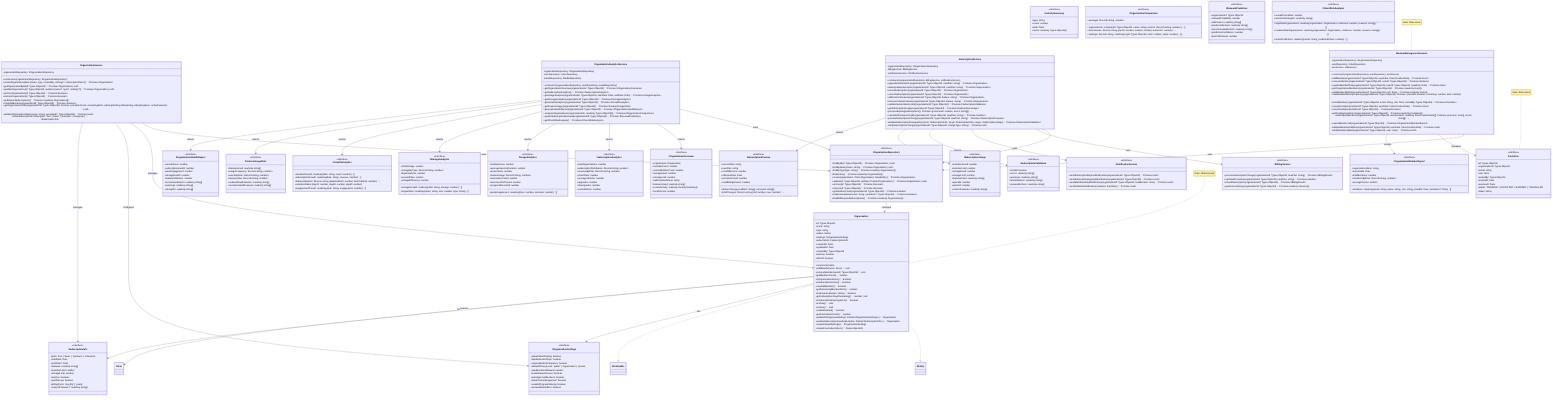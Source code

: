 classDiagram
    %% ===== ORGANIZATION ENTITY =====
    class Organization {
        +id: Types.ObjectId
        +name: string
        +type: string
        +status: Status
        +settings: IOrganizationSettings
        +subscription: ISubscriptionInfo
        +createdAt: Date
        +updatedAt: Date
        +createdBy: Types.ObjectId
        +isActive: boolean
        +isDraft: boolean
        +constructor(data)
        +addMember(user: IUser): void
        +removeMember(userId: Types.ObjectId): void
        +getMemberCount(): number
        +isOrganizationActive(): boolean
        +isSubscriptionActive(): boolean
        +canAddMember(): boolean
        +getRemainingMemberSlots(): number
        +hasFeature(feature: string): boolean
        +getSubscriptionDaysRemaining(): number | null
        +isSubscriptionExpiringSoon(): boolean
        +archive(): void
        +restore(): void
        +canBeDeleted(): boolean
        +getAssociationCount(): number
        +updateSettings(newSettings: Partial~IOrganizationSettings~): Organization
        +updateSubscription(newSubscription: Partial~ISubscriptionInfo~): Organization
        +createDefaultSettings(): IOrganizationSettings
        +createFreeSubscription(): ISubscriptionInfo
    }

    %% ===== ORGANIZATION SETTINGS =====
    class IOrganizationSettings {
        <<interface>>
        +allowPublicSharing: boolean
        +dataRetentionDays: number
        +requireMedicalClearance: boolean
        +defaultPrivacyLevel: 'public' | 'organization' | 'private'
        +maxMembersAllowed: number
        +enableGuestAccess: boolean
        +autoApproveMembers: boolean
        +allowTrainerAssignment: boolean
        +enableProgressSharing: boolean
        +workoutReminders: boolean
    }

    %% ===== SUBSCRIPTION INFO =====
    class ISubscriptionInfo {
        <<interface>>
        +plan: 'free' | 'basic' | 'premium' | 'enterprise'
        +startDate: Date
        +endDate?: Date
        +features: readonly string[]
        +memberLimit: number
        +storageLimit: number
        +isActive: boolean
        +autoRenew: boolean
        +billingCycle: 'monthly' | 'yearly'
        +customFeatures?: readonly string[]
    }

    %% ===== ORGANIZATION SERVICE =====
    class OrganizationService {
        -organizationRepository: IOrganizationRepository
        +constructor(organizationRepository: IOrganizationRepository)
        +createOrganization(data: (name, type, createdBy, settings?, subscriptionPlan?)): Promise~Organization~
        +getOrganizationById(id: Types.ObjectId): Promise~Organization | null~
        +updateOrganization(id: Types.ObjectId, updates: (name?, type?, settings?)): Promise~Organization | null~
        +archiveOrganization(id: Types.ObjectId): Promise~boolean~
        +restoreOrganization(id: Types.ObjectId): Promise~boolean~
        +getExpiredSubscriptions(): Promise~readonly Organization[]~
        +canAddMember(organizationId: Types.ObjectId): Promise~boolean~
        +getOrganizationStats(organizationId: Types.ObjectId): Promise~(memberCount, remainingSlots, subscriptionDaysRemaining, isExpiringSoon, activeFeatures) | null~
        -validateOrganizationName(name: string, excludeId?: Types.ObjectId): Promise~void~
        -createSubscriptionForPlan(plan: 'free' | 'basic' | 'premium' | 'enterprise'): ISubscriptionInfo
    }

    %% ===== REPOSITORY INTERFACE =====
    class IOrganizationRepository {
        <<interface>>
        +findById(id: Types.ObjectId): Promise~Organization | null~
        +findByName(name: string): Promise~Organization | null~
        +findByType(type: string): Promise~readonly Organization[]~
        +findActive(): Promise~readonly Organization[]~
        +create(organization: Omit~Organization, NewEntity~): Promise~Organization~
        +update(id: Types.ObjectId, updates: Partial~Organization~): Promise~Organization | null~
        +archive(id: Types.ObjectId): Promise~boolean~
        +restore(id: Types.ObjectId): Promise~boolean~
        +getMemberCount(organizationId: Types.ObjectId): Promise~number~
        +isNameAvailable(name: string, excludeId?: Types.ObjectId): Promise~boolean~
        +findWithExpiredSubscriptions(): Promise~readonly Organization[]~
    }

    %% ===== ORGANIZATION ANALYTICS =====
    class OrganizationAnalyticsService {
        -organizationRepository: IOrganizationRepository
        -userRepository: IUserRepository
        -mediaRepository: IMediaRepository
        +constructor(organizationRepository, userRepository, mediaRepository)
        +getOrganizationOverview(organizationId: Types.ObjectId): Promise~IOrganizationOverview~
        +getSubscriptionAnalytics(): Promise~ISubscriptionAnalytics~
        +getUsageAnalytics(organizationId: Types.ObjectId, startDate: Date, endDate: Date): Promise~IUsageAnalytics~
        +getStorageAnalytics(organizationId: Types.ObjectId): Promise~IStorageAnalytics~
        +getGrowthAnalytics(organizationId: Types.ObjectId): Promise~IGrowthAnalytics~
        +getFeatureUsage(organizationId: Types.ObjectId): Promise~IFeatureUsageStats~
        +generateHealthReport(organizationId: Types.ObjectId): Promise~IOrganizationHealthReport~
        +compareOrganizations(organizationIds: readonly Types.ObjectId[]): Promise~IOrganizationComparison~
        +predictSubscriptionRenewal(organizationId: Types.ObjectId): Promise~IRenewalPrediction~
        +getChurnRiskAnalysis(): Promise~IChurnRiskAnalysis~
    }

    %% ===== SUBSCRIPTION MANAGEMENT =====
    class SubscriptionService {
        -organizationRepository: IOrganizationRepository
        -billingService: IBillingService
        -notificationService: INotificationService
        +constructor(organizationRepository, billingService, notificationService)
        +upgradeSubscription(organizationId: Types.ObjectId, newPlan: string): Promise~Organization~
        +downgradeSubscription(organizationId: Types.ObjectId, newPlan: string): Promise~Organization~
        +renewSubscription(organizationId: Types.ObjectId): Promise~Organization~
        +cancelSubscription(organizationId: Types.ObjectId): Promise~Organization~
        +addCustomFeature(organizationId: Types.ObjectId, feature: string): Promise~Organization~
        +removeCustomFeature(organizationId: Types.ObjectId, feature: string): Promise~Organization~
        +validateSubscriptionLimits(organizationId: Types.ObjectId): Promise~ISubscriptionValidation~
        +getSubscriptionUsage(organizationId: Types.ObjectId): Promise~ISubscriptionUsage~
        +processExpiringSubscriptions(): Promise~(processed: number, errors: string[])~
        +calculateProrationCredit(organizationId: Types.ObjectId, newPlan: string): Promise~number~
        +previewSubscriptionChange(organizationId: Types.ObjectId, newPlan: string): Promise~ISubscriptionPreview~
        -validateSubscriptionDowngrade(current: ISubscriptionInfo, target: ISubscriptionInfo, usage: ISubscriptionUsage): Promise~ISubscriptionValidation~
        -notifySubscriptionChange(organizationId: Types.ObjectId, changeType: string): Promise~void~
    }

    %% ===== MEMBER MANAGEMENT =====
    class MemberManagementService {
        -organizationRepository: IOrganizationRepository
        -userRepository: IUserRepository
        -iamService: IAMService
        +constructor(organizationRepository, userRepository, iamService)
        +addMember(organizationId: Types.ObjectId, userData: IUserCreationData): Promise~User~
        +removeMember(organizationId: Types.ObjectId, userId: Types.ObjectId): Promise~boolean~
        +updateMemberRole(organizationId: Types.ObjectId, userId: Types.ObjectId, newRole: Role): Promise~User~
        +getOrganizationMembers(organizationId: Types.ObjectId): Promise~readonly User[]~
        +getMembersByRole(organizationId: Types.ObjectId, role: Role): Promise~readonly User[]~
        +validateMembershipCapacity(organizationId: Types.ObjectId): Promise~(canAdd: boolean, remaining: number, limit: number)~
        +inviteMember(organizationId: Types.ObjectId, email: string, role: Role, invitedBy: Types.ObjectId): Promise~IInvitation~
        +acceptInvitation(invitationId: Types.ObjectId, userData: IUserCreationData): Promise~User~
        +cancelInvitation(invitationId: Types.ObjectId): Promise~boolean~
        +getPendingInvitations(organizationId: Types.ObjectId): Promise~readonly IInvitation[]~
        +bulkImportMembers(organizationId: Types.ObjectId, memberData: readonly IUserCreationData[]): Promise~(success: User[], errors: string[])~
        +exportMemberList(organizationId: Types.ObjectId): Promise~IOrganizationMemberExport~
        -validateMemberAddition(organizationId: Types.ObjectId, userData: IUserCreationData): Promise~void~
        -notifyMemberAdded(organizationId: Types.ObjectId, user: User): Promise~void~
    }

    %% ===== DATA TRANSFER OBJECTS =====
    class IOrganizationOverview {
        <<interface>>
        +organization: Organization
        +memberCount: number
        +activeMemberCount: number
        +storageUsed: number
        +storageLimit: number
        +subscriptionStatus: string
        +featuresUsed: readonly string[]
        +recentActivity: readonly IActivitySummary[]
        +healthScore: number
    }

    class ISubscriptionAnalytics {
        <<interface>>
        +totalOrganizations: number
        +subscriptionDistribution: Record~string, number~
        +revenueByPlan: Record~string, number~
        +churnRate: number
        +averageLifetime: number
        +upgrades: number
        +downgrades: number
        +cancellations: number
    }

    class IUsageAnalytics {
        <<interface>>
        +totalSessions: number
        +averageSessionDuration: number
        +activeUsers: number
        +featureUsage: Record~string, number~
        +workoutsCreated: number
        +exercisesPerformed: number
        +progressRecorded: number
        +peakUsageHours: readonly (hour: number, sessions: number)[]
    }

    class IStorageAnalytics {
        <<interface>>
        +totalStorage: number
        +storageByType: Record~string, number~
        +storageGrowth: readonly (date: string, storage: number)[]
        +largestFiles: readonly (name: string, size: number, type: string)[]
        +duplicateFiles: number
        +unusedFiles: number
        +storageEfficiency: number
    }

    class IGrowthAnalytics {
        <<interface>>
        +memberGrowth: readonly (date: string, count: number)[]
        +subscriptionGrowth: readonly (date: string, revenue: number)[]
        +featureAdoption: Record~string, (adoptionRate: number, timeToAdopt: number)~
        +retentionRates: (day30: number, day60: number, day90: number)
        +engagementTrends: readonly (date: string, engagement: number)[]
    }

    class IFeatureUsageStats {
        <<interface>>
        +featuresUsed: readonly string[]
        +usageFrequency: Record~string, number~
        +userAdoption: Record~string, number~
        +featureValue: Record~string, number~
        +underutilizedFeatures: readonly string[]
        +recommendedFeatures: readonly string[]
    }

    class IOrganizationHealthReport {
        <<interface>>
        +overallScore: number
        +subscriptionHealth: number
        +userEngagement: number
        +storageHealth: number
        +featureUtilization: number
        +recommendations: readonly string[]
        +warnings: readonly string[]
        +strengths: readonly string[]
    }

    class ISubscriptionValidation {
        <<interface>>
        +isValid: boolean
        +errors: readonly string[]
        +warnings: readonly string[]
        +limitViolations: readonly string[]
        +requiredActions: readonly string[]
    }

    class ISubscriptionUsage {
        <<interface>>
        +membersUsed: number
        +memberLimit: number
        +storageUsed: number
        +storageLimit: number
        +featuresUsed: readonly string[]
        +apiCalls: number
        +apiLimit: number
        +customFeatures: readonly string[]
    }

    class ISubscriptionPreview {
        <<interface>>
        +currentPlan: string
        +newPlan: string
        +costDifference: number
        +featureChanges: (added: string[], removed: string[])
        +limitChanges: Record~string, (old: number, new: number)~
        +effectiveDate: Date
        +prorationCredit: number
        +nextBillingAmount: number
    }

    class IInvitation {
        <<interface>>
        +id: Types.ObjectId
        +organizationId: Types.ObjectId
        +email: string
        +role: Role
        +invitedBy: Types.ObjectId
        +invitedAt: Date
        +expiresAt: Date
        +status: 'PENDING' | 'ACCEPTED' | 'EXPIRED' | 'CANCELLED'
        +token: string
    }

    class IOrganizationMemberExport {
        <<interface>>
        +organizationName: string
        +exportedAt: Date
        +totalMembers: number
        +members: readonly (email: string, name: string, role: string, joinedAt: Date, lastActive?: Date)[]
        +membersByRole: Record~string, number~
        +averageTenure: number
    }

    class IActivitySummary {
        <<interface>>
        +type: string
        +count: number
        +date: Date
        +users: readonly Types.ObjectId[]
    }

    class IOrganizationComparison {
        <<interface>>
        +organizations: readonly (id: Types.ObjectId, name: string, metrics: Record~string, number~)[]
        +averages: Record~string, number~
        +benchmarks: Record~string, (top25: number, median: number, bottom25: number)~
        +rankings: Record~string, readonly (orgId: Types.ObjectId, rank: number, value: number)[]~
    }

    class IRenewalPrediction {
        <<interface>>
        +organizationId: Types.ObjectId
        +renewalProbability: number
        +riskFactors: readonly string[]
        +positiveIndicators: readonly string[]
        +recommendedActions: readonly string[]
        +predictionConfidence: number
        +timeToRenewal: number
    }

    class IChurnRiskAnalysis {
        <<interface>>
        +highRiskOrganizations: readonly (organization: Organization, riskScore: number, reasons: string[])[]
        +mediumRiskOrganizations: readonly (organization: Organization, riskScore: number, reasons: string[])[]
        +overallChurnRate: number
        +churnPredictions: readonly (month: string, predictedChurn: number)[]
        +retentionStrategies: readonly string[]
    }

    %% ===== SERVICE INTERFACES =====
    class IBillingService {
        <<interface>>
        +processSubscriptionChange(organizationId: Types.ObjectId, newPlan: string): Promise~IBillingResult~
        +calculateProration(organizationId: Types.ObjectId, newPlan: string): Promise~number~
        +refundSubscription(organizationId: Types.ObjectId): Promise~IBillingResult~
        +getInvoiceHistory(organizationId: Types.ObjectId): Promise~readonly IInvoice[]~
    }

    class INotificationService {
        <<interface>>
        +sendSubscriptionExpiredNotification(organizationId: Types.ObjectId): Promise~void~
        +sendSubscriptionUpgradeNotification(organizationId: Types.ObjectId): Promise~void~
        +sendMemberAddedNotification(organizationId: Types.ObjectId, newMember: User): Promise~void~
        +sendInvitationNotification(invitation: IInvitation): Promise~void~
    }

    %% ===== RELATIONSHIPS =====
    Organization ..|> IEntity
    Organization ..|> IArchivable
    Organization --> IOrganizationSettings : has
    Organization --> ISubscriptionInfo : has
    Organization --> IUser : contains

    OrganizationService --> IOrganizationRepository : uses
    OrganizationService --> Organization : manages
    OrganizationService --> IOrganizationSettings : configures
    OrganizationService --> ISubscriptionInfo : manages

    OrganizationAnalyticsService --> IOrganizationRepository : uses
    OrganizationAnalyticsService --> IOrganizationOverview : returns
    OrganizationAnalyticsService --> ISubscriptionAnalytics : returns
    OrganizationAnalyticsService --> IUsageAnalytics : returns
    OrganizationAnalyticsService --> IStorageAnalytics : returns
    OrganizationAnalyticsService --> IGrowthAnalytics : returns
    OrganizationAnalyticsService --> IFeatureUsageStats : returns
    OrganizationAnalyticsService --> IOrganizationHealthReport : returns

    SubscriptionService --> IOrganizationRepository : uses
    SubscriptionService --> IBillingService : uses
    SubscriptionService --> INotificationService : uses
    SubscriptionService --> ISubscriptionValidation : returns
    SubscriptionService --> ISubscriptionUsage : returns
    SubscriptionService --> ISubscriptionPreview : returns

    MemberManagementService --> IOrganizationRepository : uses
    MemberManagementService --> IInvitation : manages
    MemberManagementService --> IOrganizationMemberExport : creates

    IOrganizationRepository --> Organization : manages

    %% ===== ENUM USAGE NOTES =====
    note for Organization "Uses: Status enum"
    note for IInvitation "Uses: Role enum"
    note for MemberManagementService "Uses: Role enum"